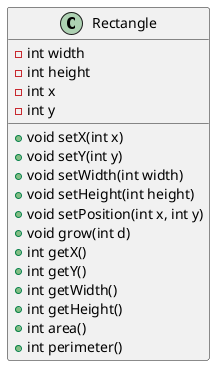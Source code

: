 @startuml
'https://plantuml.com/class-diagram


class Rectangle {
	- int width
	- int height
	- int x
	- int y
	+ void setX(int x)
    + void setY(int y)
    + void setWidth(int width)
    + void setHeight(int height)
    + void setPosition(int x, int y)
    + void grow(int d)
    + int getX()
    + int getY()
    + int getWidth()
    + int getHeight()
    + int area()
    + int perimeter()
}

@enduml